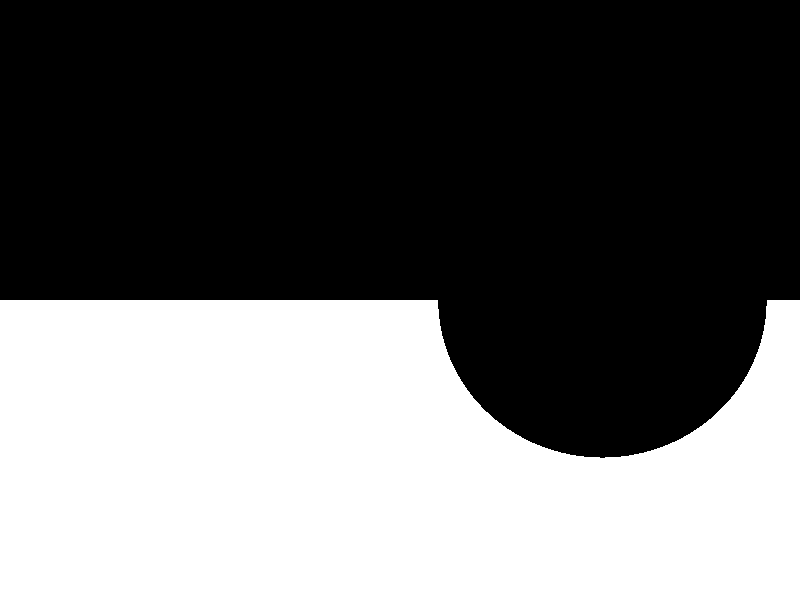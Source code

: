 sphere { <-1.25, 0.5, -6>, 1
  pigment { color rgb 0}
  finish {
    ambient 1 
	diffuse 1
    specular 1
    reflection 0.75
    phong_size 192
  }
}

camera
{
  location <0, 0.5, -1.5>
  look_at <0.000, 0.5, -2.5>
  angle 60
}

light_source
{
    <2, 2, 1>, 1
}

/*
triangle
{
    <1, 2, 3>, <4, 5, 6>, <7, 8, 9>
    pigment {color rgb <0.1, 0.2, 0.3>} // or rgb 1
    finish
    {
        ambient 1
        diffuse 0
        phong 5
    }
}

*/
plane
{
    <0, 1, 0>, -1
    finish
    {
        ambient 1
        diffuse 1
    }
    pigment
    {
        color rgb 1
    }
}
/*
box
{
    <1, 1, -1>, <2, 2, -2>
    pigment
    {
        color rgb 1
    }
    finish
    {
        specular 1
        phong_size 64
    }
}
*/

